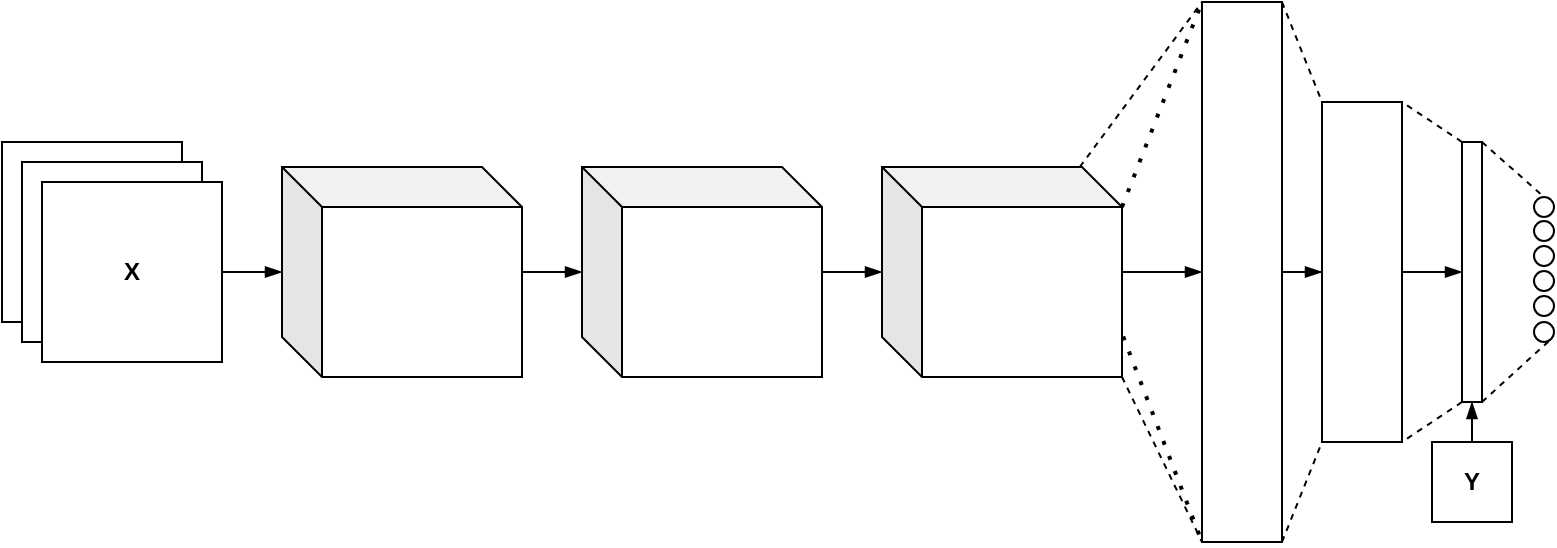 <mxfile version="13.5.7" type="device"><diagram id="orrI6M6_A-F7BRZjZV5s" name="Page-1"><mxGraphModel dx="961" dy="631" grid="1" gridSize="10" guides="1" tooltips="1" connect="1" arrows="1" fold="1" page="1" pageScale="1" pageWidth="850" pageHeight="1100" math="0" shadow="0"><root><mxCell id="0"/><mxCell id="1" parent="0"/><mxCell id="u59BTepN7WPodUqvsq8f-13" style="edgeStyle=orthogonalEdgeStyle;rounded=0;orthogonalLoop=1;jettySize=auto;html=1;endArrow=blockThin;endFill=1;" edge="1" parent="1" source="u59BTepN7WPodUqvsq8f-1" target="u59BTepN7WPodUqvsq8f-11"><mxGeometry relative="1" as="geometry"/></mxCell><mxCell id="u59BTepN7WPodUqvsq8f-1" value="" style="shape=cube;whiteSpace=wrap;html=1;boundedLbl=1;backgroundOutline=1;darkOpacity=0.05;darkOpacity2=0.1;" vertex="1" parent="1"><mxGeometry x="200" y="212.5" width="120" height="105" as="geometry"/></mxCell><mxCell id="u59BTepN7WPodUqvsq8f-2" value="" style="rounded=0;whiteSpace=wrap;html=1;" vertex="1" parent="1"><mxGeometry x="60" y="200" width="90" height="90" as="geometry"/></mxCell><mxCell id="u59BTepN7WPodUqvsq8f-3" value="" style="rounded=0;whiteSpace=wrap;html=1;" vertex="1" parent="1"><mxGeometry x="70" y="210" width="90" height="90" as="geometry"/></mxCell><mxCell id="u59BTepN7WPodUqvsq8f-28" style="edgeStyle=orthogonalEdgeStyle;rounded=0;orthogonalLoop=1;jettySize=auto;html=1;endArrow=blockThin;endFill=1;" edge="1" parent="1" source="u59BTepN7WPodUqvsq8f-4" target="u59BTepN7WPodUqvsq8f-1"><mxGeometry relative="1" as="geometry"/></mxCell><mxCell id="u59BTepN7WPodUqvsq8f-4" value="&lt;b&gt;X&lt;/b&gt;" style="rounded=0;whiteSpace=wrap;html=1;" vertex="1" parent="1"><mxGeometry x="80" y="220" width="90" height="90" as="geometry"/></mxCell><mxCell id="u59BTepN7WPodUqvsq8f-17" style="edgeStyle=orthogonalEdgeStyle;rounded=0;orthogonalLoop=1;jettySize=auto;html=1;endArrow=blockThin;endFill=1;" edge="1" parent="1" source="u59BTepN7WPodUqvsq8f-11" target="u59BTepN7WPodUqvsq8f-14"><mxGeometry relative="1" as="geometry"/></mxCell><mxCell id="u59BTepN7WPodUqvsq8f-11" value="" style="shape=cube;whiteSpace=wrap;html=1;boundedLbl=1;backgroundOutline=1;darkOpacity=0.05;darkOpacity2=0.1;" vertex="1" parent="1"><mxGeometry x="350" y="212.5" width="120" height="105" as="geometry"/></mxCell><mxCell id="u59BTepN7WPodUqvsq8f-18" value="" style="edgeStyle=orthogonalEdgeStyle;rounded=0;orthogonalLoop=1;jettySize=auto;html=1;entryX=0;entryY=0.5;entryDx=0;entryDy=0;endArrow=blockThin;endFill=1;horizontal=0;" edge="1" parent="1" source="u59BTepN7WPodUqvsq8f-14" target="u59BTepN7WPodUqvsq8f-15"><mxGeometry relative="1" as="geometry"><mxPoint as="offset"/></mxGeometry></mxCell><mxCell id="u59BTepN7WPodUqvsq8f-14" value="" style="shape=cube;whiteSpace=wrap;html=1;boundedLbl=1;backgroundOutline=1;darkOpacity=0.05;darkOpacity2=0.1;" vertex="1" parent="1"><mxGeometry x="500" y="212.5" width="120" height="105" as="geometry"/></mxCell><mxCell id="u59BTepN7WPodUqvsq8f-19" value="" style="edgeStyle=orthogonalEdgeStyle;rounded=0;orthogonalLoop=1;jettySize=auto;html=1;entryX=0;entryY=0.5;entryDx=0;entryDy=0;endArrow=blockThin;endFill=1;horizontal=0;" edge="1" parent="1" source="u59BTepN7WPodUqvsq8f-24" target="u59BTepN7WPodUqvsq8f-16"><mxGeometry y="5" relative="1" as="geometry"><mxPoint as="offset"/></mxGeometry></mxCell><mxCell id="u59BTepN7WPodUqvsq8f-27" style="edgeStyle=orthogonalEdgeStyle;rounded=0;orthogonalLoop=1;jettySize=auto;html=1;entryX=0;entryY=0.5;entryDx=0;entryDy=0;endArrow=blockThin;endFill=1;" edge="1" parent="1" source="u59BTepN7WPodUqvsq8f-15" target="u59BTepN7WPodUqvsq8f-24"><mxGeometry relative="1" as="geometry"/></mxCell><mxCell id="u59BTepN7WPodUqvsq8f-15" value="" style="rounded=0;whiteSpace=wrap;html=1;" vertex="1" parent="1"><mxGeometry x="660" y="130" width="40" height="270" as="geometry"/></mxCell><mxCell id="u59BTepN7WPodUqvsq8f-23" style="edgeStyle=orthogonalEdgeStyle;rounded=0;orthogonalLoop=1;jettySize=auto;html=1;endArrow=blockThin;endFill=1;entryX=0.5;entryY=1;entryDx=0;entryDy=0;" edge="1" parent="1" source="u59BTepN7WPodUqvsq8f-21" target="u59BTepN7WPodUqvsq8f-16"><mxGeometry relative="1" as="geometry"><mxPoint x="835" y="310" as="targetPoint"/></mxGeometry></mxCell><mxCell id="u59BTepN7WPodUqvsq8f-21" value="&lt;b&gt;Y&lt;/b&gt;" style="whiteSpace=wrap;html=1;aspect=fixed;direction=south;" vertex="1" parent="1"><mxGeometry x="775" y="350" width="40" height="40" as="geometry"/></mxCell><mxCell id="u59BTepN7WPodUqvsq8f-24" value="" style="rounded=0;whiteSpace=wrap;html=1;" vertex="1" parent="1"><mxGeometry x="720" y="180" width="40" height="170" as="geometry"/></mxCell><mxCell id="u59BTepN7WPodUqvsq8f-30" value="" style="ellipse;whiteSpace=wrap;html=1;aspect=fixed;" vertex="1" parent="1"><mxGeometry x="826" y="227.5" width="10" height="10" as="geometry"/></mxCell><mxCell id="u59BTepN7WPodUqvsq8f-31" value="" style="ellipse;whiteSpace=wrap;html=1;aspect=fixed;" vertex="1" parent="1"><mxGeometry x="826" y="239.5" width="10" height="10" as="geometry"/></mxCell><mxCell id="u59BTepN7WPodUqvsq8f-32" value="" style="ellipse;whiteSpace=wrap;html=1;aspect=fixed;" vertex="1" parent="1"><mxGeometry x="826" y="252" width="10" height="10" as="geometry"/></mxCell><mxCell id="u59BTepN7WPodUqvsq8f-33" value="" style="ellipse;whiteSpace=wrap;html=1;aspect=fixed;" vertex="1" parent="1"><mxGeometry x="826" y="277" width="10" height="10" as="geometry"/></mxCell><mxCell id="u59BTepN7WPodUqvsq8f-34" value="" style="ellipse;whiteSpace=wrap;html=1;aspect=fixed;" vertex="1" parent="1"><mxGeometry x="826" y="290" width="10" height="10" as="geometry"/></mxCell><mxCell id="u59BTepN7WPodUqvsq8f-35" value="" style="ellipse;whiteSpace=wrap;html=1;aspect=fixed;" vertex="1" parent="1"><mxGeometry x="826" y="264.5" width="10" height="10" as="geometry"/></mxCell><mxCell id="u59BTepN7WPodUqvsq8f-16" value="" style="rounded=0;whiteSpace=wrap;html=1;" vertex="1" parent="1"><mxGeometry x="790" y="200" width="10" height="130" as="geometry"/></mxCell><mxCell id="u59BTepN7WPodUqvsq8f-41" value="" style="endArrow=none;html=1;entryX=0.5;entryY=0;entryDx=0;entryDy=0;dashed=1;" edge="1" parent="1" target="u59BTepN7WPodUqvsq8f-30"><mxGeometry width="50" height="50" relative="1" as="geometry"><mxPoint x="800" y="200" as="sourcePoint"/><mxPoint x="660" y="300" as="targetPoint"/></mxGeometry></mxCell><mxCell id="u59BTepN7WPodUqvsq8f-42" value="" style="endArrow=none;html=1;entryX=1;entryY=1;entryDx=0;entryDy=0;exitX=1;exitY=1;exitDx=0;exitDy=0;dashed=1;" edge="1" parent="1" source="u59BTepN7WPodUqvsq8f-16" target="u59BTepN7WPodUqvsq8f-34"><mxGeometry width="50" height="50" relative="1" as="geometry"><mxPoint x="810" y="210" as="sourcePoint"/><mxPoint x="841" y="237.5" as="targetPoint"/></mxGeometry></mxCell><mxCell id="u59BTepN7WPodUqvsq8f-44" value="" style="endArrow=none;html=1;dashed=1;entryX=1;entryY=0;entryDx=0;entryDy=0;exitX=0;exitY=0;exitDx=0;exitDy=0;" edge="1" parent="1" source="u59BTepN7WPodUqvsq8f-16" target="u59BTepN7WPodUqvsq8f-24"><mxGeometry width="50" height="50" relative="1" as="geometry"><mxPoint x="610" y="350" as="sourcePoint"/><mxPoint x="660" y="300" as="targetPoint"/></mxGeometry></mxCell><mxCell id="u59BTepN7WPodUqvsq8f-45" value="" style="endArrow=none;html=1;dashed=1;entryX=1;entryY=1;entryDx=0;entryDy=0;exitX=0;exitY=1;exitDx=0;exitDy=0;" edge="1" parent="1" source="u59BTepN7WPodUqvsq8f-16" target="u59BTepN7WPodUqvsq8f-24"><mxGeometry width="50" height="50" relative="1" as="geometry"><mxPoint x="610" y="350" as="sourcePoint"/><mxPoint x="660" y="300" as="targetPoint"/></mxGeometry></mxCell><mxCell id="u59BTepN7WPodUqvsq8f-46" value="" style="endArrow=none;html=1;dashed=1;entryX=0;entryY=0;entryDx=0;entryDy=0;exitX=1;exitY=0;exitDx=0;exitDy=0;" edge="1" parent="1" source="u59BTepN7WPodUqvsq8f-15" target="u59BTepN7WPodUqvsq8f-24"><mxGeometry width="50" height="50" relative="1" as="geometry"><mxPoint x="610" y="350" as="sourcePoint"/><mxPoint x="660" y="300" as="targetPoint"/></mxGeometry></mxCell><mxCell id="u59BTepN7WPodUqvsq8f-47" value="" style="endArrow=none;html=1;dashed=1;entryX=0;entryY=1;entryDx=0;entryDy=0;exitX=1;exitY=1;exitDx=0;exitDy=0;" edge="1" parent="1" source="u59BTepN7WPodUqvsq8f-15" target="u59BTepN7WPodUqvsq8f-24"><mxGeometry width="50" height="50" relative="1" as="geometry"><mxPoint x="610" y="350" as="sourcePoint"/><mxPoint x="660" y="300" as="targetPoint"/></mxGeometry></mxCell><mxCell id="u59BTepN7WPodUqvsq8f-48" value="" style="endArrow=none;html=1;dashed=1;entryX=0;entryY=0;entryDx=0;entryDy=0;" edge="1" parent="1" source="u59BTepN7WPodUqvsq8f-14" target="u59BTepN7WPodUqvsq8f-15"><mxGeometry width="50" height="50" relative="1" as="geometry"><mxPoint x="610" y="350" as="sourcePoint"/><mxPoint x="660" y="300" as="targetPoint"/></mxGeometry></mxCell><mxCell id="u59BTepN7WPodUqvsq8f-49" value="" style="endArrow=none;dashed=1;html=1;dashPattern=1 3;strokeWidth=2;exitX=0;exitY=0;exitDx=120;exitDy=20;exitPerimeter=0;" edge="1" parent="1" source="u59BTepN7WPodUqvsq8f-14"><mxGeometry width="50" height="50" relative="1" as="geometry"><mxPoint x="610" y="350" as="sourcePoint"/><mxPoint x="660" y="130" as="targetPoint"/></mxGeometry></mxCell><mxCell id="u59BTepN7WPodUqvsq8f-50" value="" style="endArrow=none;html=1;dashed=1;entryX=0;entryY=1;entryDx=0;entryDy=0;exitX=1;exitY=1;exitDx=0;exitDy=0;exitPerimeter=0;" edge="1" parent="1" source="u59BTepN7WPodUqvsq8f-14" target="u59BTepN7WPodUqvsq8f-15"><mxGeometry width="50" height="50" relative="1" as="geometry"><mxPoint x="610" y="350" as="sourcePoint"/><mxPoint x="660" y="300" as="targetPoint"/></mxGeometry></mxCell><mxCell id="u59BTepN7WPodUqvsq8f-51" value="" style="endArrow=none;dashed=1;html=1;dashPattern=1 3;strokeWidth=2;exitX=1.005;exitY=0.807;exitDx=0;exitDy=0;exitPerimeter=0;entryX=0;entryY=1;entryDx=0;entryDy=0;" edge="1" parent="1" source="u59BTepN7WPodUqvsq8f-14" target="u59BTepN7WPodUqvsq8f-15"><mxGeometry width="50" height="50" relative="1" as="geometry"><mxPoint x="610" y="350" as="sourcePoint"/><mxPoint x="660" y="300" as="targetPoint"/></mxGeometry></mxCell></root></mxGraphModel></diagram></mxfile>